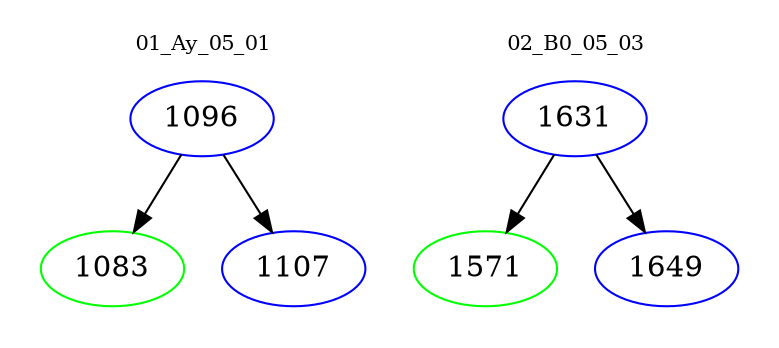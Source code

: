 digraph{
subgraph cluster_0 {
color = white
label = "01_Ay_05_01";
fontsize=10;
T0_1096 [label="1096", color="blue"]
T0_1096 -> T0_1083 [color="black"]
T0_1083 [label="1083", color="green"]
T0_1096 -> T0_1107 [color="black"]
T0_1107 [label="1107", color="blue"]
}
subgraph cluster_1 {
color = white
label = "02_B0_05_03";
fontsize=10;
T1_1631 [label="1631", color="blue"]
T1_1631 -> T1_1571 [color="black"]
T1_1571 [label="1571", color="green"]
T1_1631 -> T1_1649 [color="black"]
T1_1649 [label="1649", color="blue"]
}
}
